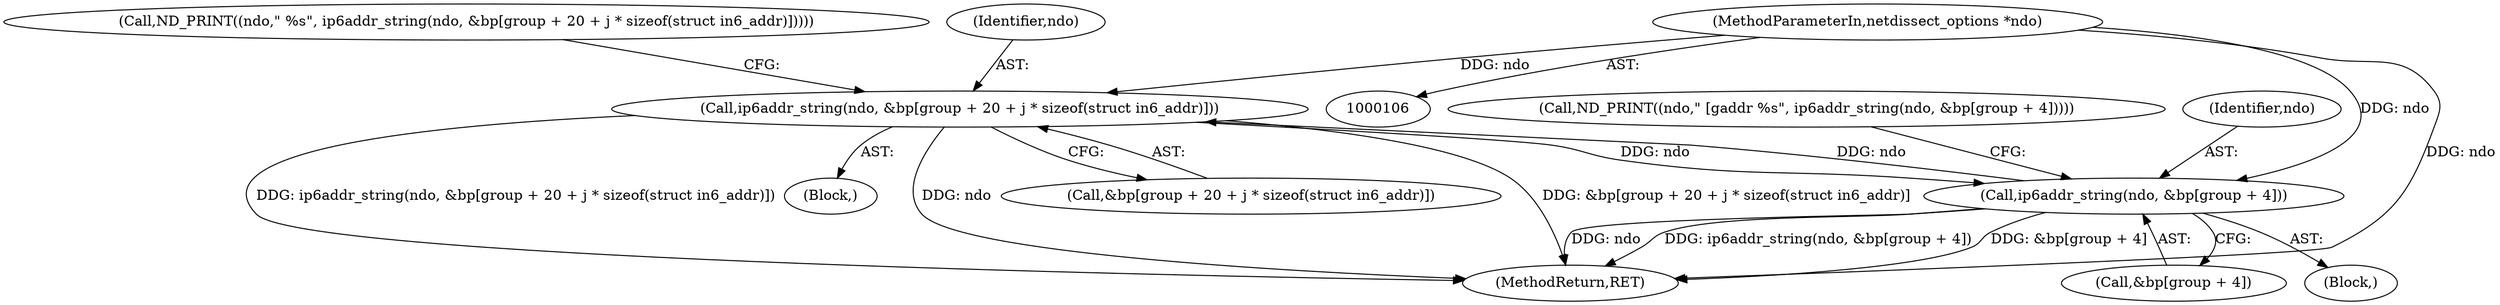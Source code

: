 digraph "0_tcpdump_d7505276842e85bfd067fa21cdb32b8a2dc3c5e4_4@pointer" {
"1000299" [label="(Call,ip6addr_string(ndo, &bp[group + 20 + j * sizeof(struct in6_addr)]))"];
"1000200" [label="(Call,ip6addr_string(ndo, &bp[group + 4]))"];
"1000299" [label="(Call,ip6addr_string(ndo, &bp[group + 20 + j * sizeof(struct in6_addr)]))"];
"1000107" [label="(MethodParameterIn,netdissect_options *ndo)"];
"1000202" [label="(Call,&bp[group + 4])"];
"1000301" [label="(Call,&bp[group + 20 + j * sizeof(struct in6_addr)])"];
"1000198" [label="(Block,)"];
"1000201" [label="(Identifier,ndo)"];
"1000200" [label="(Call,ip6addr_string(ndo, &bp[group + 4]))"];
"1000294" [label="(Call,ND_PRINT((ndo,\" %s\", ip6addr_string(ndo, &bp[group + 20 + j * sizeof(struct in6_addr)]))))"];
"1000299" [label="(Call,ip6addr_string(ndo, &bp[group + 20 + j * sizeof(struct in6_addr)]))"];
"1000337" [label="(MethodReturn,RET)"];
"1000297" [label="(Block,)"];
"1000107" [label="(MethodParameterIn,netdissect_options *ndo)"];
"1000195" [label="(Call,ND_PRINT((ndo,\" [gaddr %s\", ip6addr_string(ndo, &bp[group + 4]))))"];
"1000300" [label="(Identifier,ndo)"];
"1000299" -> "1000297"  [label="AST: "];
"1000299" -> "1000301"  [label="CFG: "];
"1000300" -> "1000299"  [label="AST: "];
"1000301" -> "1000299"  [label="AST: "];
"1000294" -> "1000299"  [label="CFG: "];
"1000299" -> "1000337"  [label="DDG: &bp[group + 20 + j * sizeof(struct in6_addr)]"];
"1000299" -> "1000337"  [label="DDG: ip6addr_string(ndo, &bp[group + 20 + j * sizeof(struct in6_addr)])"];
"1000299" -> "1000337"  [label="DDG: ndo"];
"1000299" -> "1000200"  [label="DDG: ndo"];
"1000200" -> "1000299"  [label="DDG: ndo"];
"1000107" -> "1000299"  [label="DDG: ndo"];
"1000200" -> "1000198"  [label="AST: "];
"1000200" -> "1000202"  [label="CFG: "];
"1000201" -> "1000200"  [label="AST: "];
"1000202" -> "1000200"  [label="AST: "];
"1000195" -> "1000200"  [label="CFG: "];
"1000200" -> "1000337"  [label="DDG: ndo"];
"1000200" -> "1000337"  [label="DDG: ip6addr_string(ndo, &bp[group + 4])"];
"1000200" -> "1000337"  [label="DDG: &bp[group + 4]"];
"1000107" -> "1000200"  [label="DDG: ndo"];
"1000107" -> "1000106"  [label="AST: "];
"1000107" -> "1000337"  [label="DDG: ndo"];
}
